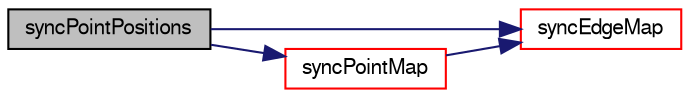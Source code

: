 digraph "syncPointPositions"
{
  bgcolor="transparent";
  edge [fontname="FreeSans",fontsize="10",labelfontname="FreeSans",labelfontsize="10"];
  node [fontname="FreeSans",fontsize="10",shape=record];
  rankdir="LR";
  Node8415 [label="syncPointPositions",height=0.2,width=0.4,color="black", fillcolor="grey75", style="filled", fontcolor="black"];
  Node8415 -> Node8416 [color="midnightblue",fontsize="10",style="solid",fontname="FreeSans"];
  Node8416 [label="syncEdgeMap",height=0.2,width=0.4,color="red",URL="$a27502.html#a154ac086463b8d7a0eed8c4539d3ab73",tooltip="Synchronize values on selected edges. "];
  Node8415 -> Node8773 [color="midnightblue",fontsize="10",style="solid",fontname="FreeSans"];
  Node8773 [label="syncPointMap",height=0.2,width=0.4,color="red",URL="$a27502.html#a08bdf5c6403dd4367d1714c3d5b4145d",tooltip="Synchronize values on selected points. "];
  Node8773 -> Node8416 [color="midnightblue",fontsize="10",style="solid",fontname="FreeSans"];
}
